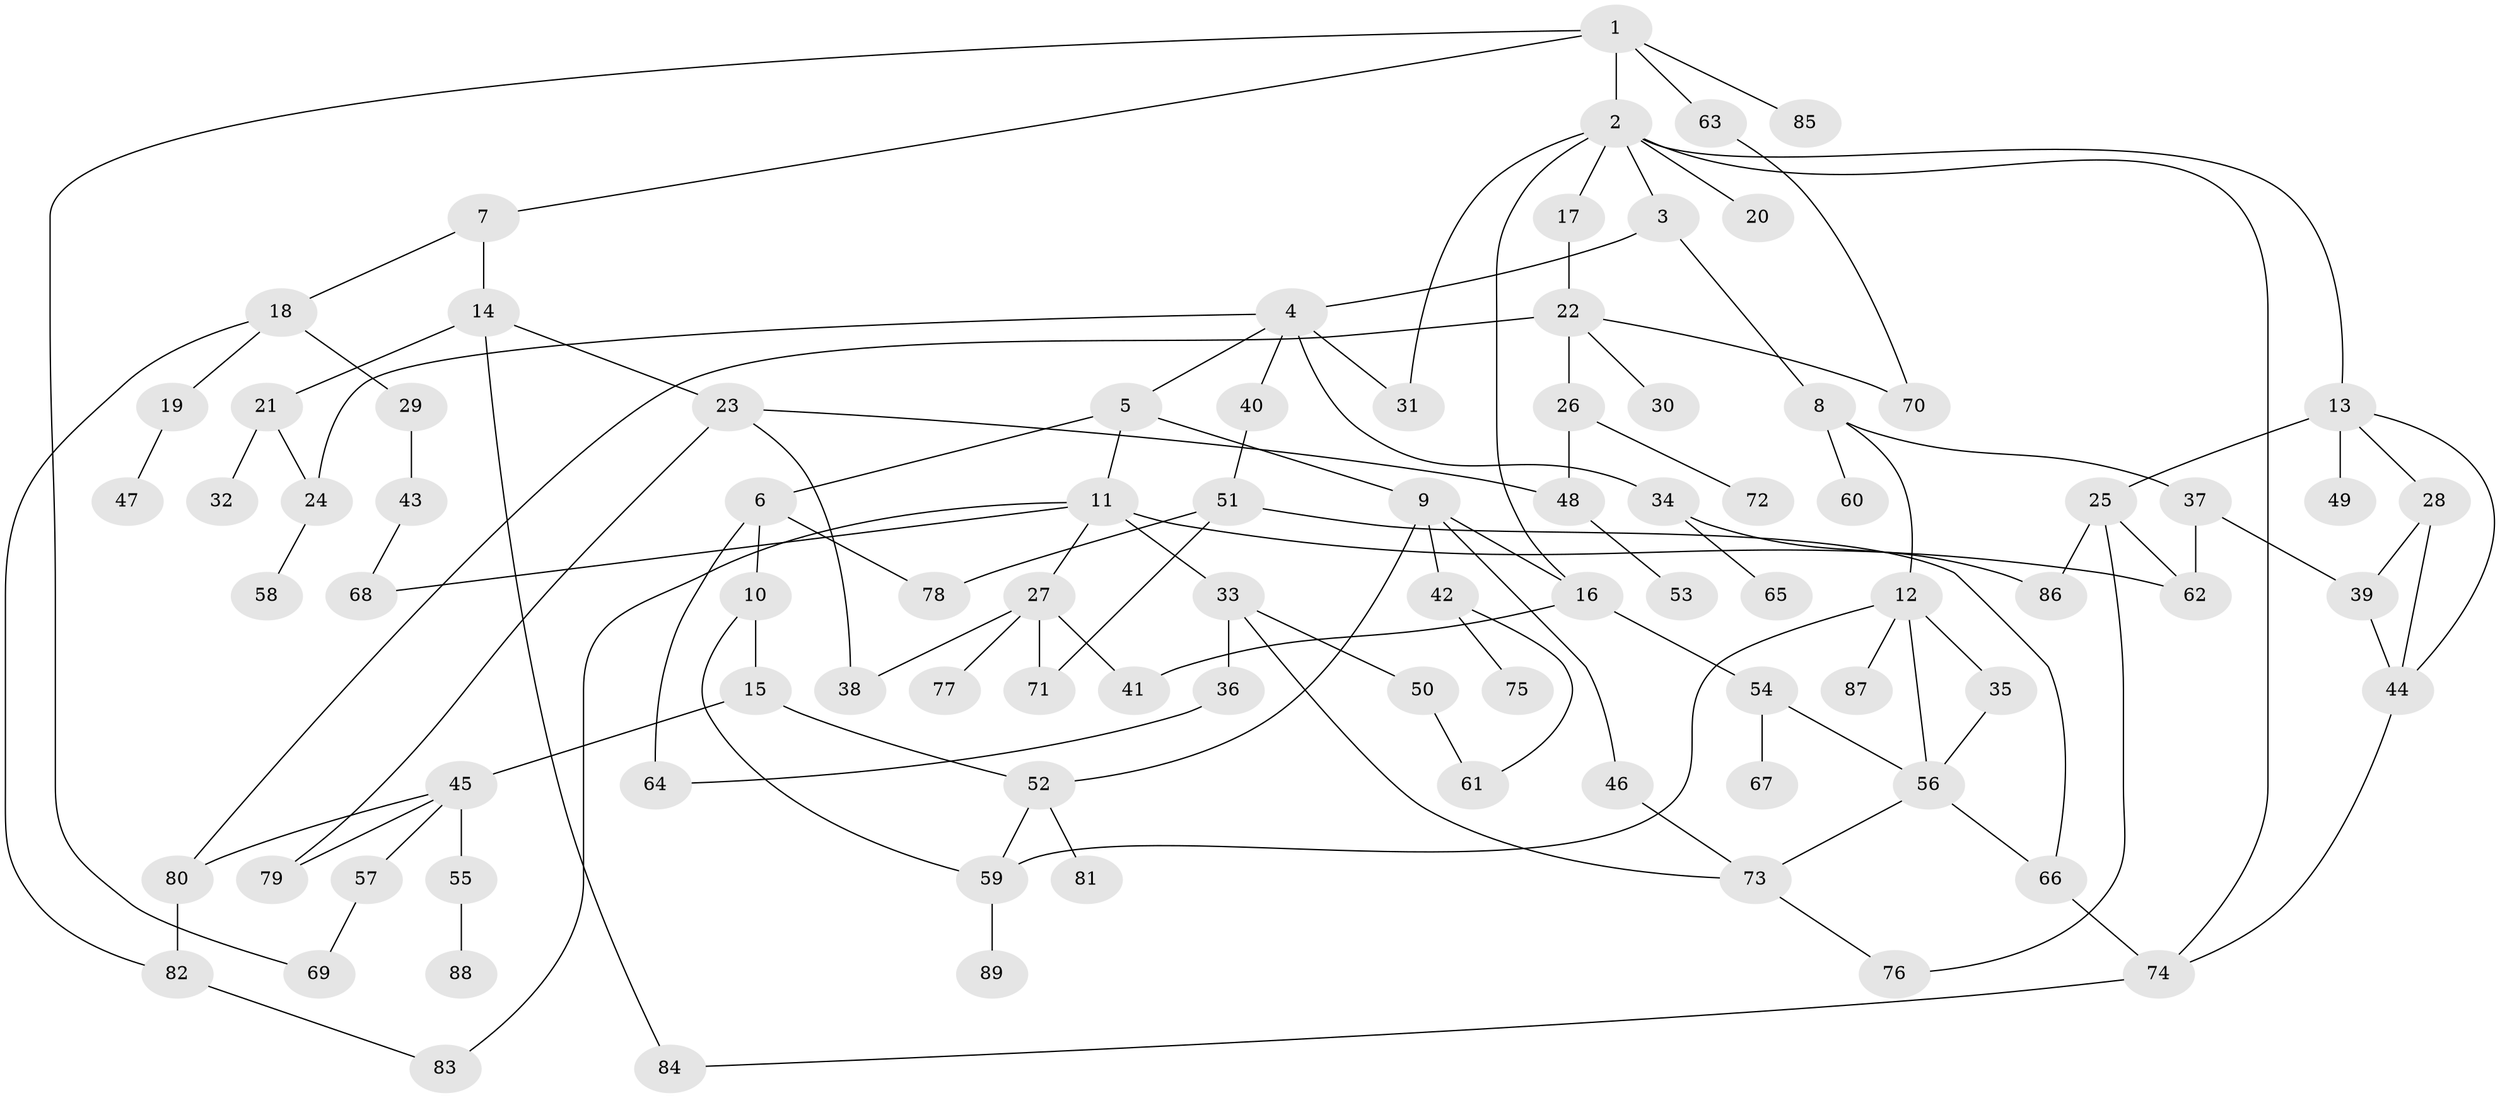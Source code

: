 // coarse degree distribution, {5: 0.125, 10: 0.017857142857142856, 7: 0.017857142857142856, 6: 0.07142857142857142, 3: 0.14285714285714285, 4: 0.14285714285714285, 2: 0.30357142857142855, 1: 0.17857142857142858}
// Generated by graph-tools (version 1.1) at 2025/51/02/27/25 19:51:36]
// undirected, 89 vertices, 123 edges
graph export_dot {
graph [start="1"]
  node [color=gray90,style=filled];
  1;
  2;
  3;
  4;
  5;
  6;
  7;
  8;
  9;
  10;
  11;
  12;
  13;
  14;
  15;
  16;
  17;
  18;
  19;
  20;
  21;
  22;
  23;
  24;
  25;
  26;
  27;
  28;
  29;
  30;
  31;
  32;
  33;
  34;
  35;
  36;
  37;
  38;
  39;
  40;
  41;
  42;
  43;
  44;
  45;
  46;
  47;
  48;
  49;
  50;
  51;
  52;
  53;
  54;
  55;
  56;
  57;
  58;
  59;
  60;
  61;
  62;
  63;
  64;
  65;
  66;
  67;
  68;
  69;
  70;
  71;
  72;
  73;
  74;
  75;
  76;
  77;
  78;
  79;
  80;
  81;
  82;
  83;
  84;
  85;
  86;
  87;
  88;
  89;
  1 -- 2;
  1 -- 7;
  1 -- 63;
  1 -- 69;
  1 -- 85;
  2 -- 3;
  2 -- 13;
  2 -- 17;
  2 -- 20;
  2 -- 74;
  2 -- 31;
  2 -- 16;
  3 -- 4;
  3 -- 8;
  4 -- 5;
  4 -- 31;
  4 -- 34;
  4 -- 40;
  4 -- 24;
  5 -- 6;
  5 -- 9;
  5 -- 11;
  6 -- 10;
  6 -- 64;
  6 -- 78;
  7 -- 14;
  7 -- 18;
  8 -- 12;
  8 -- 37;
  8 -- 60;
  9 -- 16;
  9 -- 42;
  9 -- 46;
  9 -- 52;
  10 -- 15;
  10 -- 59;
  11 -- 27;
  11 -- 33;
  11 -- 62;
  11 -- 68;
  11 -- 83;
  12 -- 35;
  12 -- 56;
  12 -- 87;
  12 -- 59;
  13 -- 25;
  13 -- 28;
  13 -- 49;
  13 -- 44;
  14 -- 21;
  14 -- 23;
  14 -- 84;
  15 -- 45;
  15 -- 52;
  16 -- 41;
  16 -- 54;
  17 -- 22;
  18 -- 19;
  18 -- 29;
  18 -- 82;
  19 -- 47;
  21 -- 24;
  21 -- 32;
  22 -- 26;
  22 -- 30;
  22 -- 70;
  22 -- 80;
  23 -- 38;
  23 -- 79;
  23 -- 48;
  24 -- 58;
  25 -- 62;
  25 -- 86;
  25 -- 76;
  26 -- 48;
  26 -- 72;
  27 -- 71;
  27 -- 77;
  27 -- 38;
  27 -- 41;
  28 -- 39;
  28 -- 44;
  29 -- 43;
  33 -- 36;
  33 -- 50;
  33 -- 73;
  34 -- 65;
  34 -- 86;
  35 -- 56;
  36 -- 64;
  37 -- 62;
  37 -- 39;
  39 -- 44;
  40 -- 51;
  42 -- 75;
  42 -- 61;
  43 -- 68;
  44 -- 74;
  45 -- 55;
  45 -- 57;
  45 -- 79;
  45 -- 80;
  46 -- 73;
  48 -- 53;
  50 -- 61;
  51 -- 78;
  51 -- 66;
  51 -- 71;
  52 -- 81;
  52 -- 59;
  54 -- 67;
  54 -- 56;
  55 -- 88;
  56 -- 66;
  56 -- 73;
  57 -- 69;
  59 -- 89;
  63 -- 70;
  66 -- 74;
  73 -- 76;
  74 -- 84;
  80 -- 82;
  82 -- 83;
}

